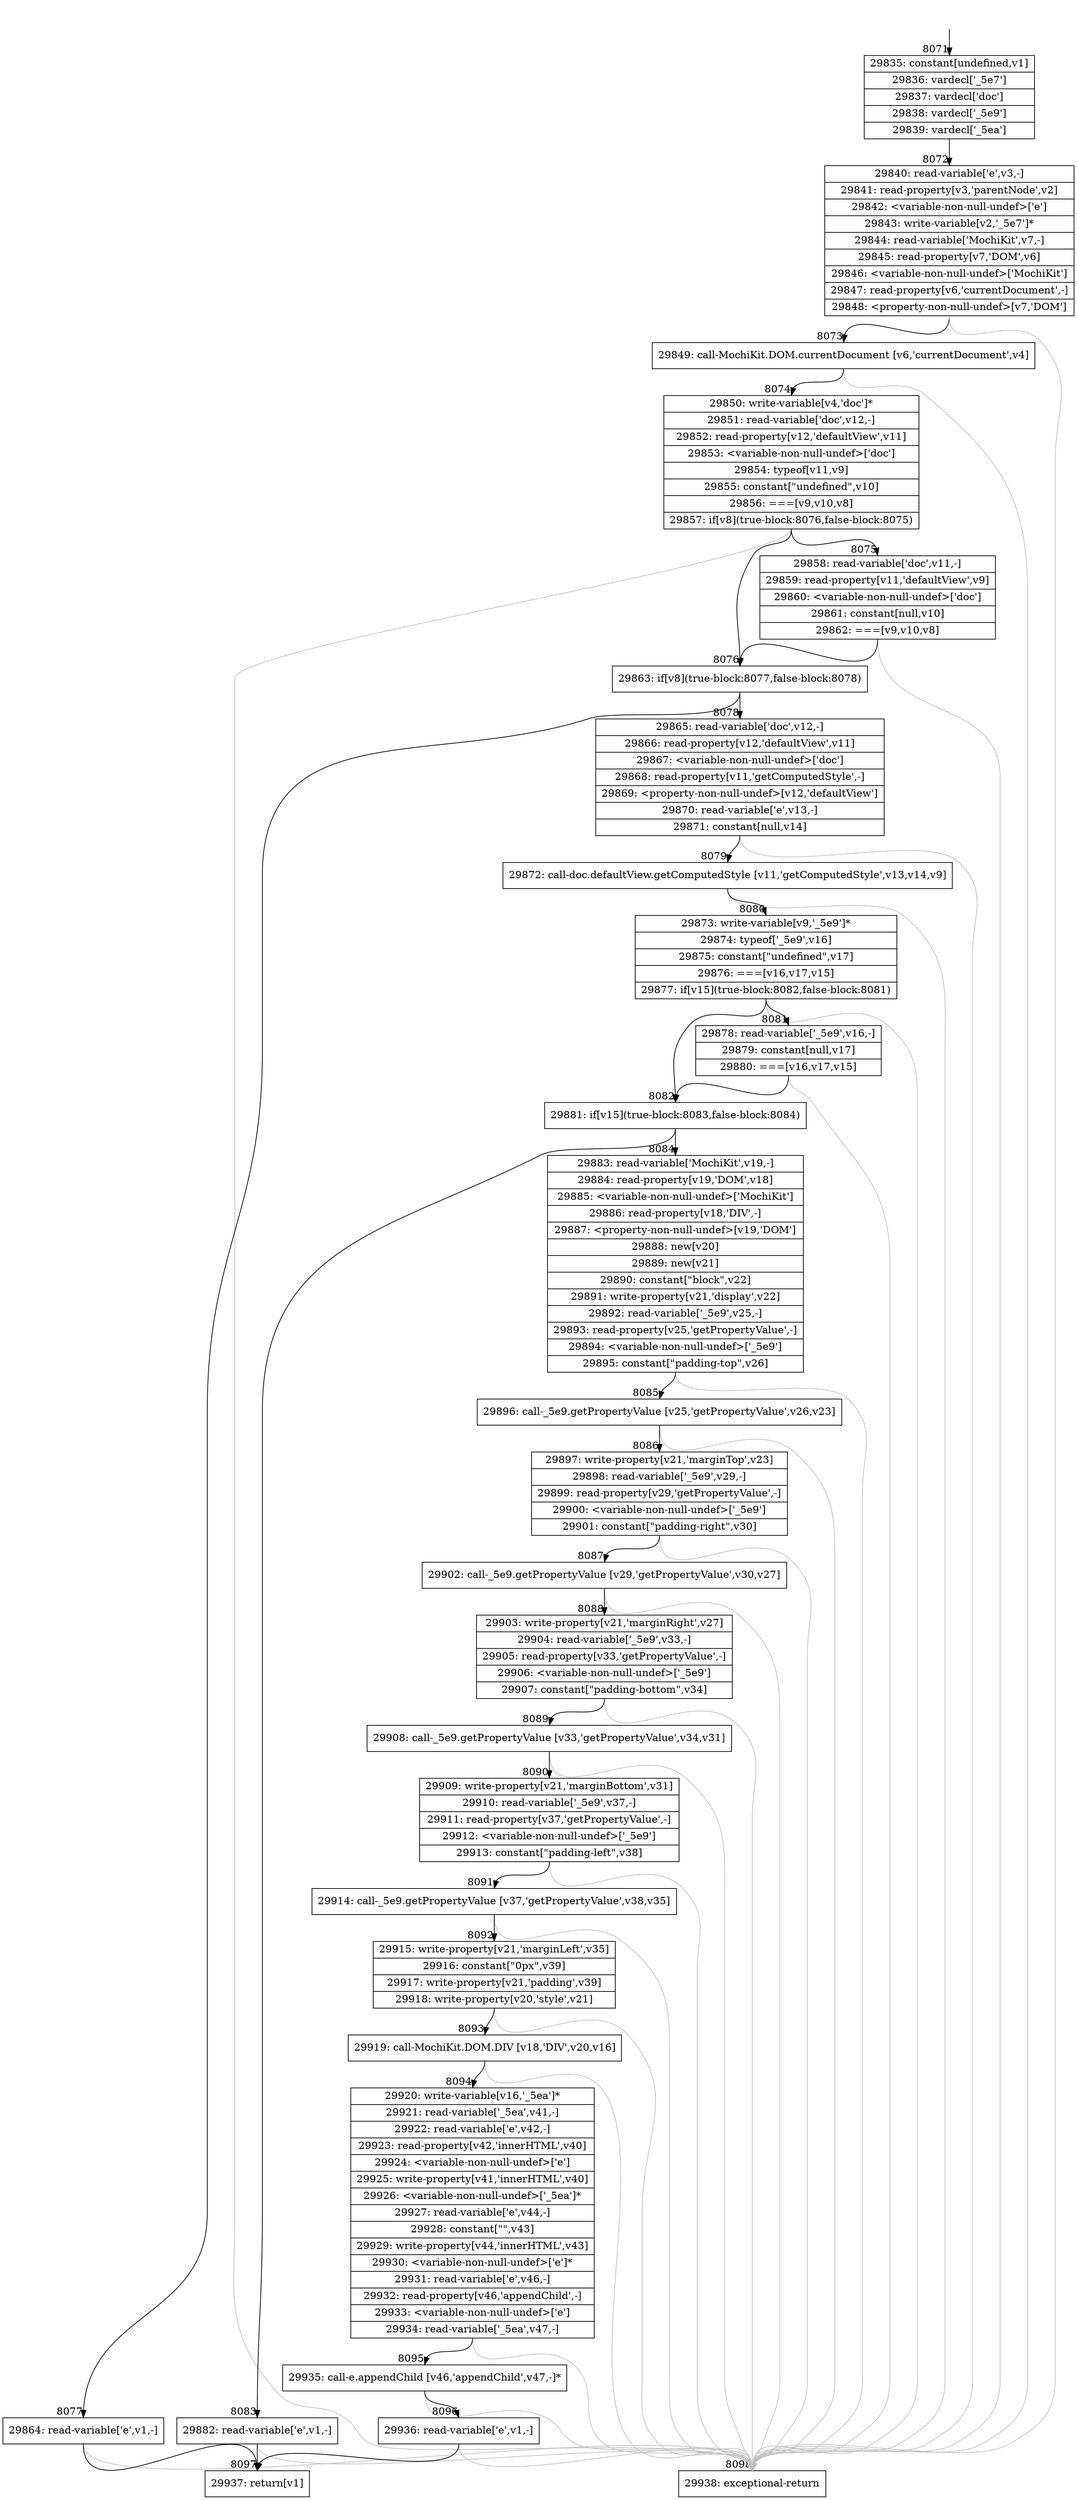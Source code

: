 digraph {
rankdir="TD"
BB_entry531[shape=none,label=""];
BB_entry531 -> BB8071 [tailport=s, headport=n, headlabel="    8071"]
BB8071 [shape=record label="{29835: constant[undefined,v1]|29836: vardecl['_5e7']|29837: vardecl['doc']|29838: vardecl['_5e9']|29839: vardecl['_5ea']}" ] 
BB8071 -> BB8072 [tailport=s, headport=n, headlabel="      8072"]
BB8072 [shape=record label="{29840: read-variable['e',v3,-]|29841: read-property[v3,'parentNode',v2]|29842: \<variable-non-null-undef\>['e']|29843: write-variable[v2,'_5e7']*|29844: read-variable['MochiKit',v7,-]|29845: read-property[v7,'DOM',v6]|29846: \<variable-non-null-undef\>['MochiKit']|29847: read-property[v6,'currentDocument',-]|29848: \<property-non-null-undef\>[v7,'DOM']}" ] 
BB8072 -> BB8073 [tailport=s, headport=n, headlabel="      8073"]
BB8072 -> BB8098 [tailport=s, headport=n, color=gray, headlabel="      8098"]
BB8073 [shape=record label="{29849: call-MochiKit.DOM.currentDocument [v6,'currentDocument',v4]}" ] 
BB8073 -> BB8074 [tailport=s, headport=n, headlabel="      8074"]
BB8073 -> BB8098 [tailport=s, headport=n, color=gray]
BB8074 [shape=record label="{29850: write-variable[v4,'doc']*|29851: read-variable['doc',v12,-]|29852: read-property[v12,'defaultView',v11]|29853: \<variable-non-null-undef\>['doc']|29854: typeof[v11,v9]|29855: constant[\"undefined\",v10]|29856: ===[v9,v10,v8]|29857: if[v8](true-block:8076,false-block:8075)}" ] 
BB8074 -> BB8076 [tailport=s, headport=n, headlabel="      8076"]
BB8074 -> BB8075 [tailport=s, headport=n, headlabel="      8075"]
BB8074 -> BB8098 [tailport=s, headport=n, color=gray]
BB8075 [shape=record label="{29858: read-variable['doc',v11,-]|29859: read-property[v11,'defaultView',v9]|29860: \<variable-non-null-undef\>['doc']|29861: constant[null,v10]|29862: ===[v9,v10,v8]}" ] 
BB8075 -> BB8076 [tailport=s, headport=n]
BB8075 -> BB8098 [tailport=s, headport=n, color=gray]
BB8076 [shape=record label="{29863: if[v8](true-block:8077,false-block:8078)}" ] 
BB8076 -> BB8077 [tailport=s, headport=n, headlabel="      8077"]
BB8076 -> BB8078 [tailport=s, headport=n, headlabel="      8078"]
BB8077 [shape=record label="{29864: read-variable['e',v1,-]}" ] 
BB8077 -> BB8097 [tailport=s, headport=n, headlabel="      8097"]
BB8077 -> BB8098 [tailport=s, headport=n, color=gray]
BB8078 [shape=record label="{29865: read-variable['doc',v12,-]|29866: read-property[v12,'defaultView',v11]|29867: \<variable-non-null-undef\>['doc']|29868: read-property[v11,'getComputedStyle',-]|29869: \<property-non-null-undef\>[v12,'defaultView']|29870: read-variable['e',v13,-]|29871: constant[null,v14]}" ] 
BB8078 -> BB8079 [tailport=s, headport=n, headlabel="      8079"]
BB8078 -> BB8098 [tailport=s, headport=n, color=gray]
BB8079 [shape=record label="{29872: call-doc.defaultView.getComputedStyle [v11,'getComputedStyle',v13,v14,v9]}" ] 
BB8079 -> BB8080 [tailport=s, headport=n, headlabel="      8080"]
BB8079 -> BB8098 [tailport=s, headport=n, color=gray]
BB8080 [shape=record label="{29873: write-variable[v9,'_5e9']*|29874: typeof['_5e9',v16]|29875: constant[\"undefined\",v17]|29876: ===[v16,v17,v15]|29877: if[v15](true-block:8082,false-block:8081)}" ] 
BB8080 -> BB8082 [tailport=s, headport=n, headlabel="      8082"]
BB8080 -> BB8081 [tailport=s, headport=n, headlabel="      8081"]
BB8080 -> BB8098 [tailport=s, headport=n, color=gray]
BB8081 [shape=record label="{29878: read-variable['_5e9',v16,-]|29879: constant[null,v17]|29880: ===[v16,v17,v15]}" ] 
BB8081 -> BB8082 [tailport=s, headport=n]
BB8081 -> BB8098 [tailport=s, headport=n, color=gray]
BB8082 [shape=record label="{29881: if[v15](true-block:8083,false-block:8084)}" ] 
BB8082 -> BB8083 [tailport=s, headport=n, headlabel="      8083"]
BB8082 -> BB8084 [tailport=s, headport=n, headlabel="      8084"]
BB8083 [shape=record label="{29882: read-variable['e',v1,-]}" ] 
BB8083 -> BB8097 [tailport=s, headport=n]
BB8083 -> BB8098 [tailport=s, headport=n, color=gray]
BB8084 [shape=record label="{29883: read-variable['MochiKit',v19,-]|29884: read-property[v19,'DOM',v18]|29885: \<variable-non-null-undef\>['MochiKit']|29886: read-property[v18,'DIV',-]|29887: \<property-non-null-undef\>[v19,'DOM']|29888: new[v20]|29889: new[v21]|29890: constant[\"block\",v22]|29891: write-property[v21,'display',v22]|29892: read-variable['_5e9',v25,-]|29893: read-property[v25,'getPropertyValue',-]|29894: \<variable-non-null-undef\>['_5e9']|29895: constant[\"padding-top\",v26]}" ] 
BB8084 -> BB8085 [tailport=s, headport=n, headlabel="      8085"]
BB8084 -> BB8098 [tailport=s, headport=n, color=gray]
BB8085 [shape=record label="{29896: call-_5e9.getPropertyValue [v25,'getPropertyValue',v26,v23]}" ] 
BB8085 -> BB8086 [tailport=s, headport=n, headlabel="      8086"]
BB8085 -> BB8098 [tailport=s, headport=n, color=gray]
BB8086 [shape=record label="{29897: write-property[v21,'marginTop',v23]|29898: read-variable['_5e9',v29,-]|29899: read-property[v29,'getPropertyValue',-]|29900: \<variable-non-null-undef\>['_5e9']|29901: constant[\"padding-right\",v30]}" ] 
BB8086 -> BB8087 [tailport=s, headport=n, headlabel="      8087"]
BB8086 -> BB8098 [tailport=s, headport=n, color=gray]
BB8087 [shape=record label="{29902: call-_5e9.getPropertyValue [v29,'getPropertyValue',v30,v27]}" ] 
BB8087 -> BB8088 [tailport=s, headport=n, headlabel="      8088"]
BB8087 -> BB8098 [tailport=s, headport=n, color=gray]
BB8088 [shape=record label="{29903: write-property[v21,'marginRight',v27]|29904: read-variable['_5e9',v33,-]|29905: read-property[v33,'getPropertyValue',-]|29906: \<variable-non-null-undef\>['_5e9']|29907: constant[\"padding-bottom\",v34]}" ] 
BB8088 -> BB8089 [tailport=s, headport=n, headlabel="      8089"]
BB8088 -> BB8098 [tailport=s, headport=n, color=gray]
BB8089 [shape=record label="{29908: call-_5e9.getPropertyValue [v33,'getPropertyValue',v34,v31]}" ] 
BB8089 -> BB8090 [tailport=s, headport=n, headlabel="      8090"]
BB8089 -> BB8098 [tailport=s, headport=n, color=gray]
BB8090 [shape=record label="{29909: write-property[v21,'marginBottom',v31]|29910: read-variable['_5e9',v37,-]|29911: read-property[v37,'getPropertyValue',-]|29912: \<variable-non-null-undef\>['_5e9']|29913: constant[\"padding-left\",v38]}" ] 
BB8090 -> BB8091 [tailport=s, headport=n, headlabel="      8091"]
BB8090 -> BB8098 [tailport=s, headport=n, color=gray]
BB8091 [shape=record label="{29914: call-_5e9.getPropertyValue [v37,'getPropertyValue',v38,v35]}" ] 
BB8091 -> BB8092 [tailport=s, headport=n, headlabel="      8092"]
BB8091 -> BB8098 [tailport=s, headport=n, color=gray]
BB8092 [shape=record label="{29915: write-property[v21,'marginLeft',v35]|29916: constant[\"0px\",v39]|29917: write-property[v21,'padding',v39]|29918: write-property[v20,'style',v21]}" ] 
BB8092 -> BB8093 [tailport=s, headport=n, headlabel="      8093"]
BB8092 -> BB8098 [tailport=s, headport=n, color=gray]
BB8093 [shape=record label="{29919: call-MochiKit.DOM.DIV [v18,'DIV',v20,v16]}" ] 
BB8093 -> BB8094 [tailport=s, headport=n, headlabel="      8094"]
BB8093 -> BB8098 [tailport=s, headport=n, color=gray]
BB8094 [shape=record label="{29920: write-variable[v16,'_5ea']*|29921: read-variable['_5ea',v41,-]|29922: read-variable['e',v42,-]|29923: read-property[v42,'innerHTML',v40]|29924: \<variable-non-null-undef\>['e']|29925: write-property[v41,'innerHTML',v40]|29926: \<variable-non-null-undef\>['_5ea']*|29927: read-variable['e',v44,-]|29928: constant[\"\",v43]|29929: write-property[v44,'innerHTML',v43]|29930: \<variable-non-null-undef\>['e']*|29931: read-variable['e',v46,-]|29932: read-property[v46,'appendChild',-]|29933: \<variable-non-null-undef\>['e']|29934: read-variable['_5ea',v47,-]}" ] 
BB8094 -> BB8095 [tailport=s, headport=n, headlabel="      8095"]
BB8094 -> BB8098 [tailport=s, headport=n, color=gray]
BB8095 [shape=record label="{29935: call-e.appendChild [v46,'appendChild',v47,-]*}" ] 
BB8095 -> BB8096 [tailport=s, headport=n, headlabel="      8096"]
BB8095 -> BB8098 [tailport=s, headport=n, color=gray]
BB8096 [shape=record label="{29936: read-variable['e',v1,-]}" ] 
BB8096 -> BB8097 [tailport=s, headport=n]
BB8096 -> BB8098 [tailport=s, headport=n, color=gray]
BB8097 [shape=record label="{29937: return[v1]}" ] 
BB8098 [shape=record label="{29938: exceptional-return}" ] 
//#$~ 5801
}
